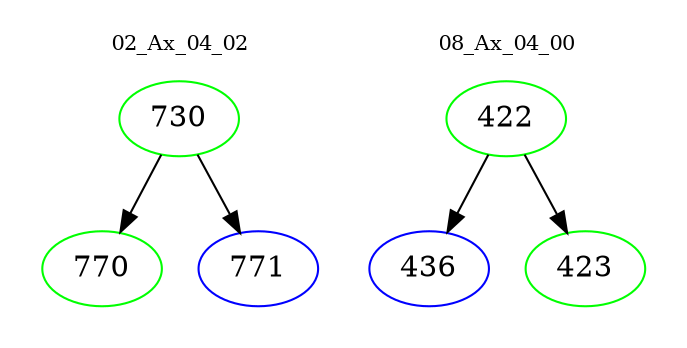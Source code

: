 digraph{
subgraph cluster_0 {
color = white
label = "02_Ax_04_02";
fontsize=10;
T0_730 [label="730", color="green"]
T0_730 -> T0_770 [color="black"]
T0_770 [label="770", color="green"]
T0_730 -> T0_771 [color="black"]
T0_771 [label="771", color="blue"]
}
subgraph cluster_1 {
color = white
label = "08_Ax_04_00";
fontsize=10;
T1_422 [label="422", color="green"]
T1_422 -> T1_436 [color="black"]
T1_436 [label="436", color="blue"]
T1_422 -> T1_423 [color="black"]
T1_423 [label="423", color="green"]
}
}

